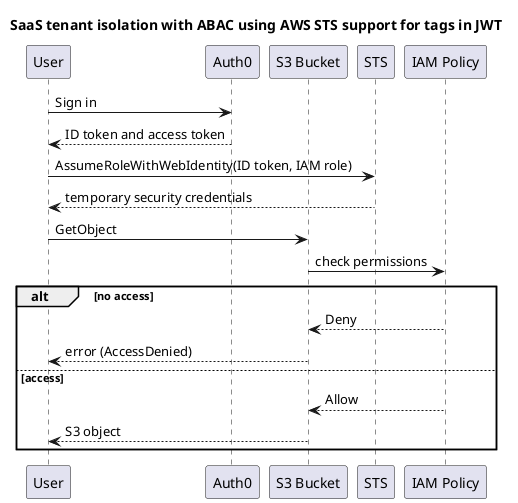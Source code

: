@startuml SaaS tenant isolation with ABAC using AWS STS support for tags in JWT

title SaaS tenant isolation with ABAC using AWS STS support for tags in JWT

participant "User" as user
participant "Auth0" as directory
participant "S3 Bucket" as s3
participant "STS" as sts
participant "IAM Policy" as permissions

' 1. Authenticate and get tokens
user -> directory: Sign in
user <-- directory: ID token and access token

' 2. Exchange tokens for AWS credentials
user -> sts: AssumeRoleWithWebIdentity(ID token, IAM role)
user <-- sts: temporary security credentials

' 3. Access AWS services with credentials
user -> s3: GetObject
s3 -> permissions: check permissions
alt no access
  s3 <-- permissions: Deny
  user <-- s3: error (AccessDenied)
else access
  s3 <-- permissions: Allow
  user <-- s3: S3 object
end

@enduml